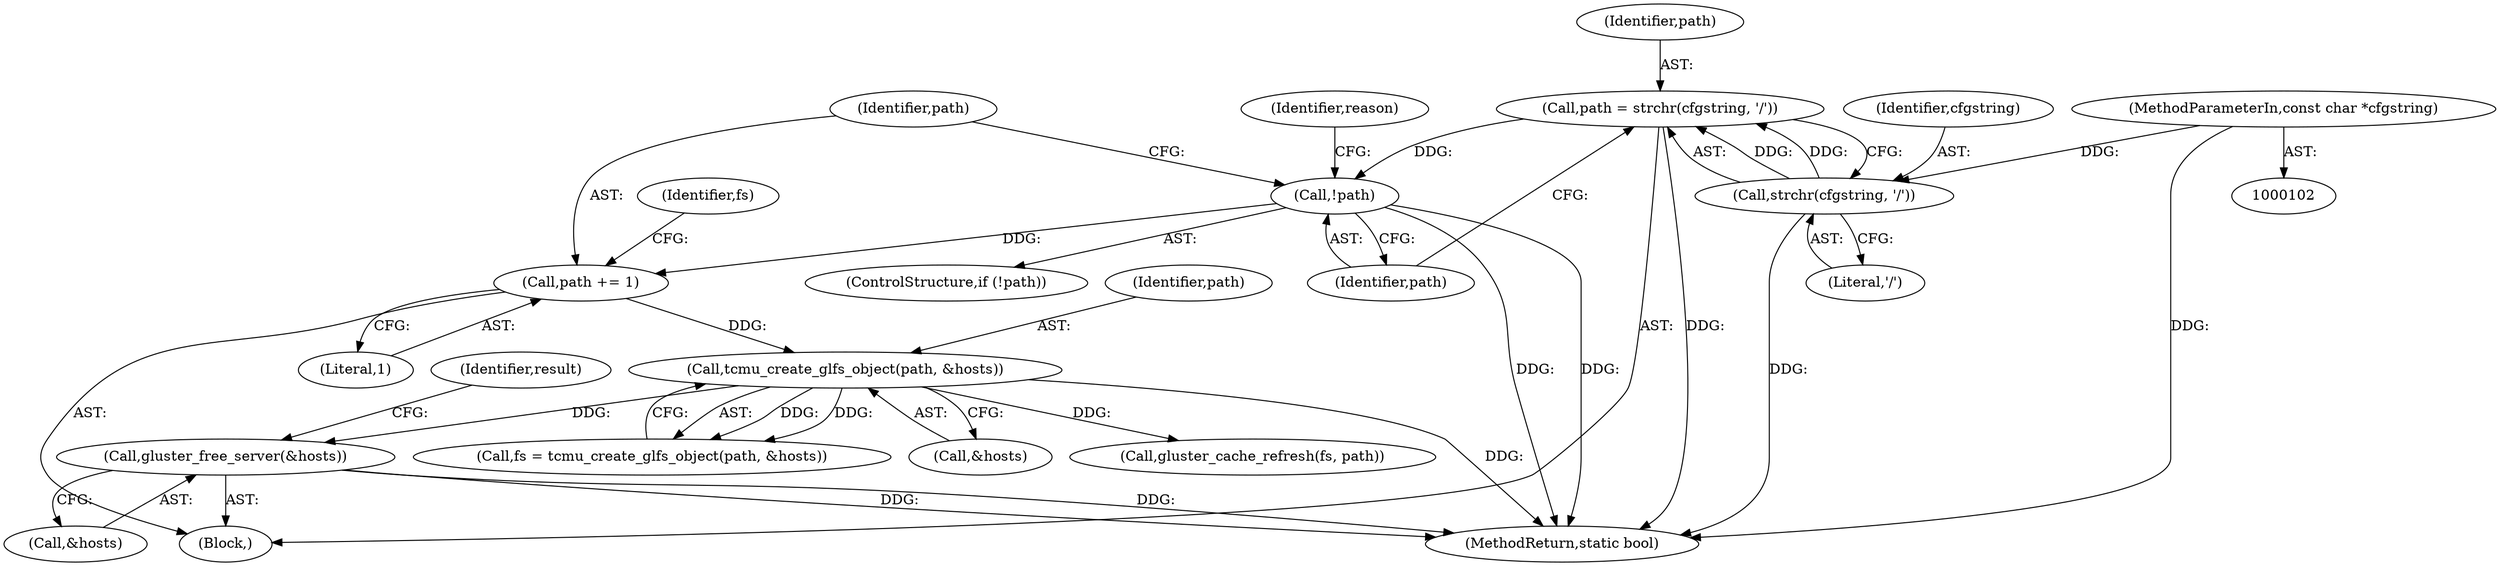 digraph "1_tcmu-runner_61bd03e600d2abf309173e9186f4d465bb1b7157@pointer" {
"1000228" [label="(Call,gluster_free_server(&hosts))"];
"1000152" [label="(Call,tcmu_create_glfs_object(path, &hosts))"];
"1000147" [label="(Call,path += 1)"];
"1000129" [label="(Call,!path)"];
"1000123" [label="(Call,path = strchr(cfgstring, '/'))"];
"1000125" [label="(Call,strchr(cfgstring, '/'))"];
"1000103" [label="(MethodParameterIn,const char *cfgstring)"];
"1000153" [label="(Identifier,path)"];
"1000126" [label="(Identifier,cfgstring)"];
"1000228" [label="(Call,gluster_free_server(&hosts))"];
"1000151" [label="(Identifier,fs)"];
"1000124" [label="(Identifier,path)"];
"1000233" [label="(MethodReturn,static bool)"];
"1000148" [label="(Identifier,path)"];
"1000147" [label="(Call,path += 1)"];
"1000232" [label="(Identifier,result)"];
"1000130" [label="(Identifier,path)"];
"1000103" [label="(MethodParameterIn,const char *cfgstring)"];
"1000105" [label="(Block,)"];
"1000129" [label="(Call,!path)"];
"1000220" [label="(Call,gluster_cache_refresh(fs, path))"];
"1000135" [label="(Identifier,reason)"];
"1000150" [label="(Call,fs = tcmu_create_glfs_object(path, &hosts))"];
"1000149" [label="(Literal,1)"];
"1000229" [label="(Call,&hosts)"];
"1000127" [label="(Literal,'/')"];
"1000154" [label="(Call,&hosts)"];
"1000123" [label="(Call,path = strchr(cfgstring, '/'))"];
"1000152" [label="(Call,tcmu_create_glfs_object(path, &hosts))"];
"1000125" [label="(Call,strchr(cfgstring, '/'))"];
"1000128" [label="(ControlStructure,if (!path))"];
"1000228" -> "1000105"  [label="AST: "];
"1000228" -> "1000229"  [label="CFG: "];
"1000229" -> "1000228"  [label="AST: "];
"1000232" -> "1000228"  [label="CFG: "];
"1000228" -> "1000233"  [label="DDG: "];
"1000228" -> "1000233"  [label="DDG: "];
"1000152" -> "1000228"  [label="DDG: "];
"1000152" -> "1000150"  [label="AST: "];
"1000152" -> "1000154"  [label="CFG: "];
"1000153" -> "1000152"  [label="AST: "];
"1000154" -> "1000152"  [label="AST: "];
"1000150" -> "1000152"  [label="CFG: "];
"1000152" -> "1000233"  [label="DDG: "];
"1000152" -> "1000150"  [label="DDG: "];
"1000152" -> "1000150"  [label="DDG: "];
"1000147" -> "1000152"  [label="DDG: "];
"1000152" -> "1000220"  [label="DDG: "];
"1000147" -> "1000105"  [label="AST: "];
"1000147" -> "1000149"  [label="CFG: "];
"1000148" -> "1000147"  [label="AST: "];
"1000149" -> "1000147"  [label="AST: "];
"1000151" -> "1000147"  [label="CFG: "];
"1000129" -> "1000147"  [label="DDG: "];
"1000129" -> "1000128"  [label="AST: "];
"1000129" -> "1000130"  [label="CFG: "];
"1000130" -> "1000129"  [label="AST: "];
"1000135" -> "1000129"  [label="CFG: "];
"1000148" -> "1000129"  [label="CFG: "];
"1000129" -> "1000233"  [label="DDG: "];
"1000129" -> "1000233"  [label="DDG: "];
"1000123" -> "1000129"  [label="DDG: "];
"1000123" -> "1000105"  [label="AST: "];
"1000123" -> "1000125"  [label="CFG: "];
"1000124" -> "1000123"  [label="AST: "];
"1000125" -> "1000123"  [label="AST: "];
"1000130" -> "1000123"  [label="CFG: "];
"1000123" -> "1000233"  [label="DDG: "];
"1000125" -> "1000123"  [label="DDG: "];
"1000125" -> "1000123"  [label="DDG: "];
"1000125" -> "1000127"  [label="CFG: "];
"1000126" -> "1000125"  [label="AST: "];
"1000127" -> "1000125"  [label="AST: "];
"1000125" -> "1000233"  [label="DDG: "];
"1000103" -> "1000125"  [label="DDG: "];
"1000103" -> "1000102"  [label="AST: "];
"1000103" -> "1000233"  [label="DDG: "];
}
